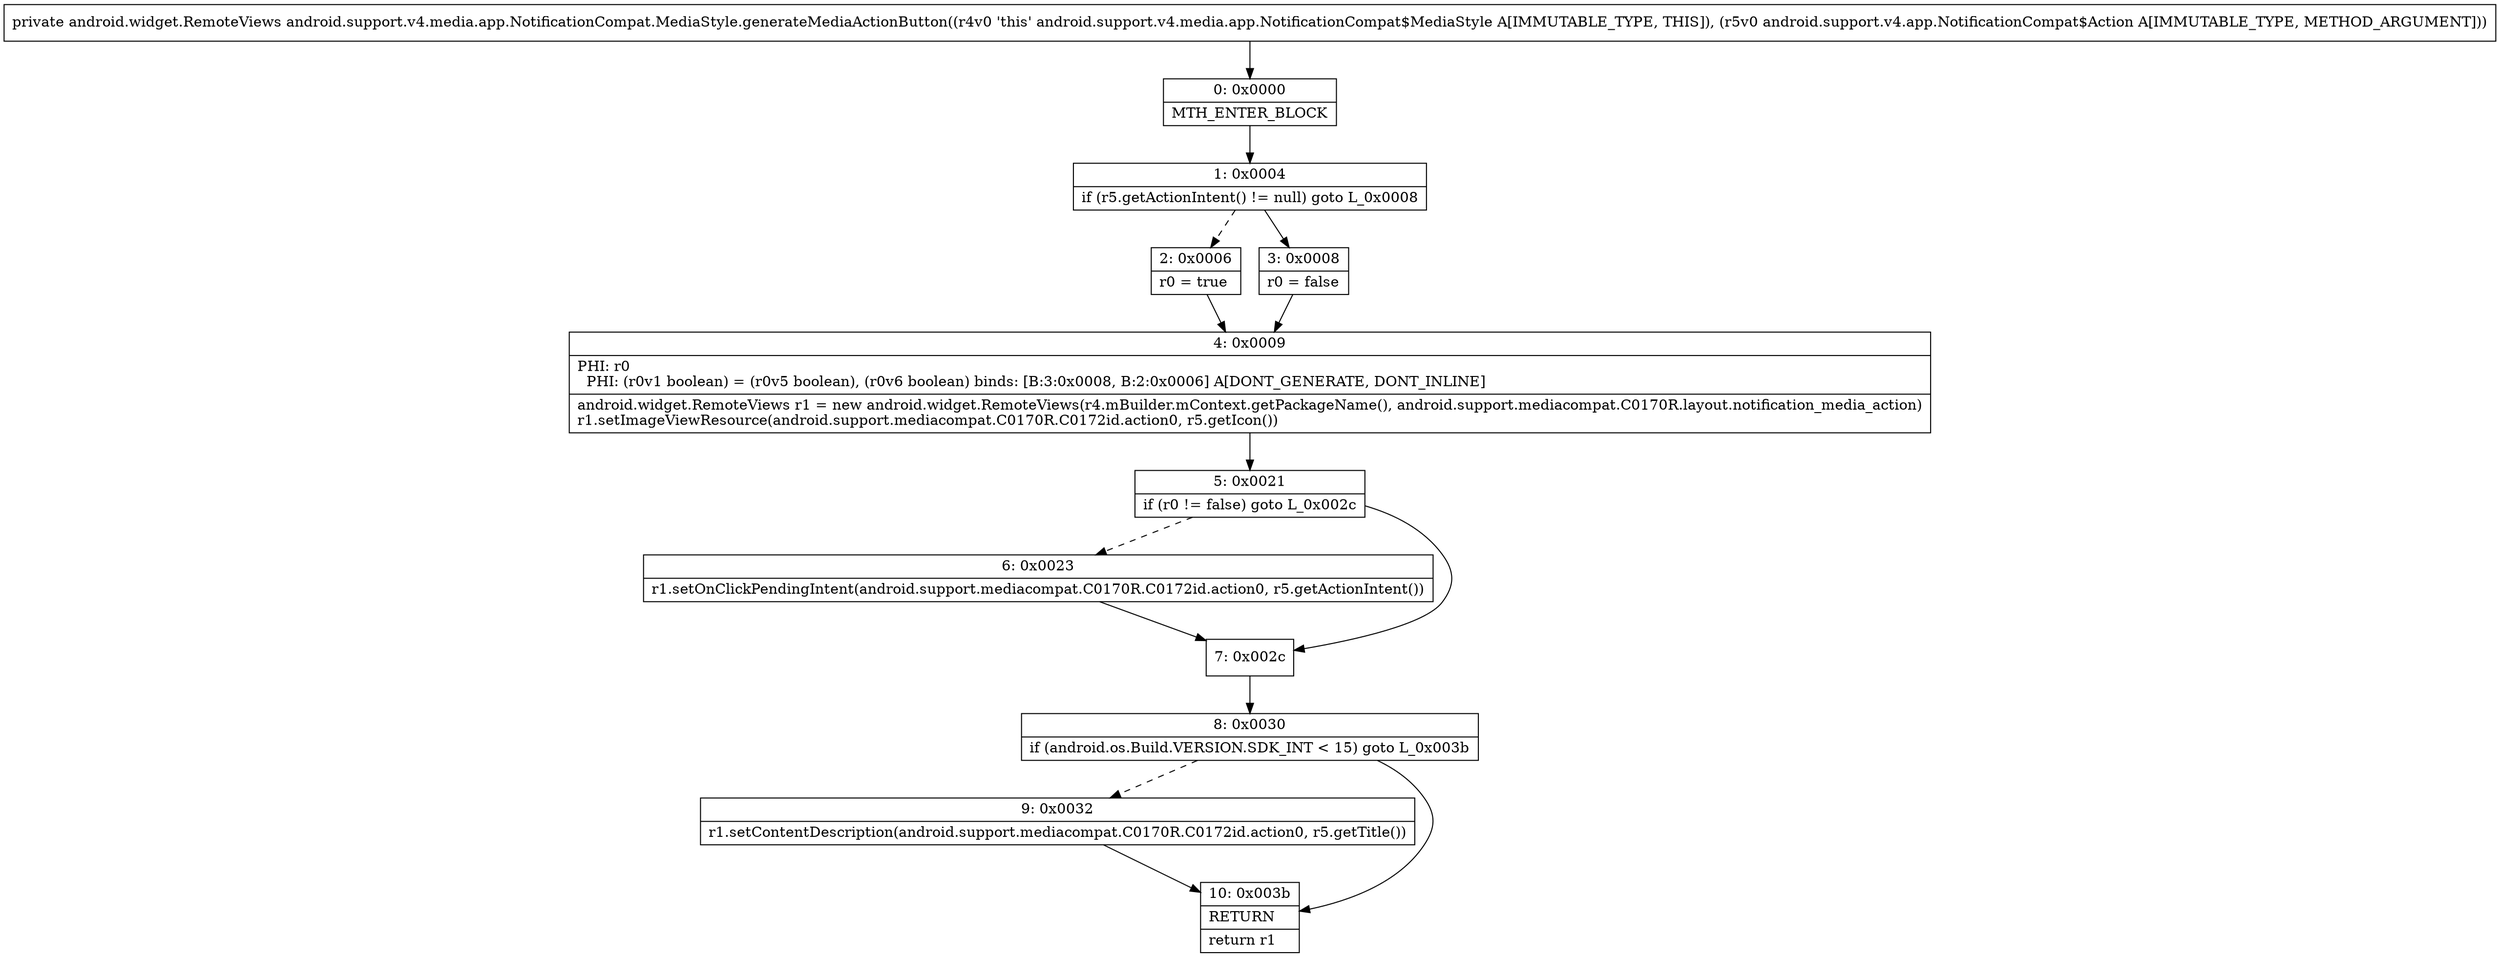 digraph "CFG forandroid.support.v4.media.app.NotificationCompat.MediaStyle.generateMediaActionButton(Landroid\/support\/v4\/app\/NotificationCompat$Action;)Landroid\/widget\/RemoteViews;" {
Node_0 [shape=record,label="{0\:\ 0x0000|MTH_ENTER_BLOCK\l}"];
Node_1 [shape=record,label="{1\:\ 0x0004|if (r5.getActionIntent() != null) goto L_0x0008\l}"];
Node_2 [shape=record,label="{2\:\ 0x0006|r0 = true\l}"];
Node_3 [shape=record,label="{3\:\ 0x0008|r0 = false\l}"];
Node_4 [shape=record,label="{4\:\ 0x0009|PHI: r0 \l  PHI: (r0v1 boolean) = (r0v5 boolean), (r0v6 boolean) binds: [B:3:0x0008, B:2:0x0006] A[DONT_GENERATE, DONT_INLINE]\l|android.widget.RemoteViews r1 = new android.widget.RemoteViews(r4.mBuilder.mContext.getPackageName(), android.support.mediacompat.C0170R.layout.notification_media_action)\lr1.setImageViewResource(android.support.mediacompat.C0170R.C0172id.action0, r5.getIcon())\l}"];
Node_5 [shape=record,label="{5\:\ 0x0021|if (r0 != false) goto L_0x002c\l}"];
Node_6 [shape=record,label="{6\:\ 0x0023|r1.setOnClickPendingIntent(android.support.mediacompat.C0170R.C0172id.action0, r5.getActionIntent())\l}"];
Node_7 [shape=record,label="{7\:\ 0x002c}"];
Node_8 [shape=record,label="{8\:\ 0x0030|if (android.os.Build.VERSION.SDK_INT \< 15) goto L_0x003b\l}"];
Node_9 [shape=record,label="{9\:\ 0x0032|r1.setContentDescription(android.support.mediacompat.C0170R.C0172id.action0, r5.getTitle())\l}"];
Node_10 [shape=record,label="{10\:\ 0x003b|RETURN\l|return r1\l}"];
MethodNode[shape=record,label="{private android.widget.RemoteViews android.support.v4.media.app.NotificationCompat.MediaStyle.generateMediaActionButton((r4v0 'this' android.support.v4.media.app.NotificationCompat$MediaStyle A[IMMUTABLE_TYPE, THIS]), (r5v0 android.support.v4.app.NotificationCompat$Action A[IMMUTABLE_TYPE, METHOD_ARGUMENT])) }"];
MethodNode -> Node_0;
Node_0 -> Node_1;
Node_1 -> Node_2[style=dashed];
Node_1 -> Node_3;
Node_2 -> Node_4;
Node_3 -> Node_4;
Node_4 -> Node_5;
Node_5 -> Node_6[style=dashed];
Node_5 -> Node_7;
Node_6 -> Node_7;
Node_7 -> Node_8;
Node_8 -> Node_9[style=dashed];
Node_8 -> Node_10;
Node_9 -> Node_10;
}

